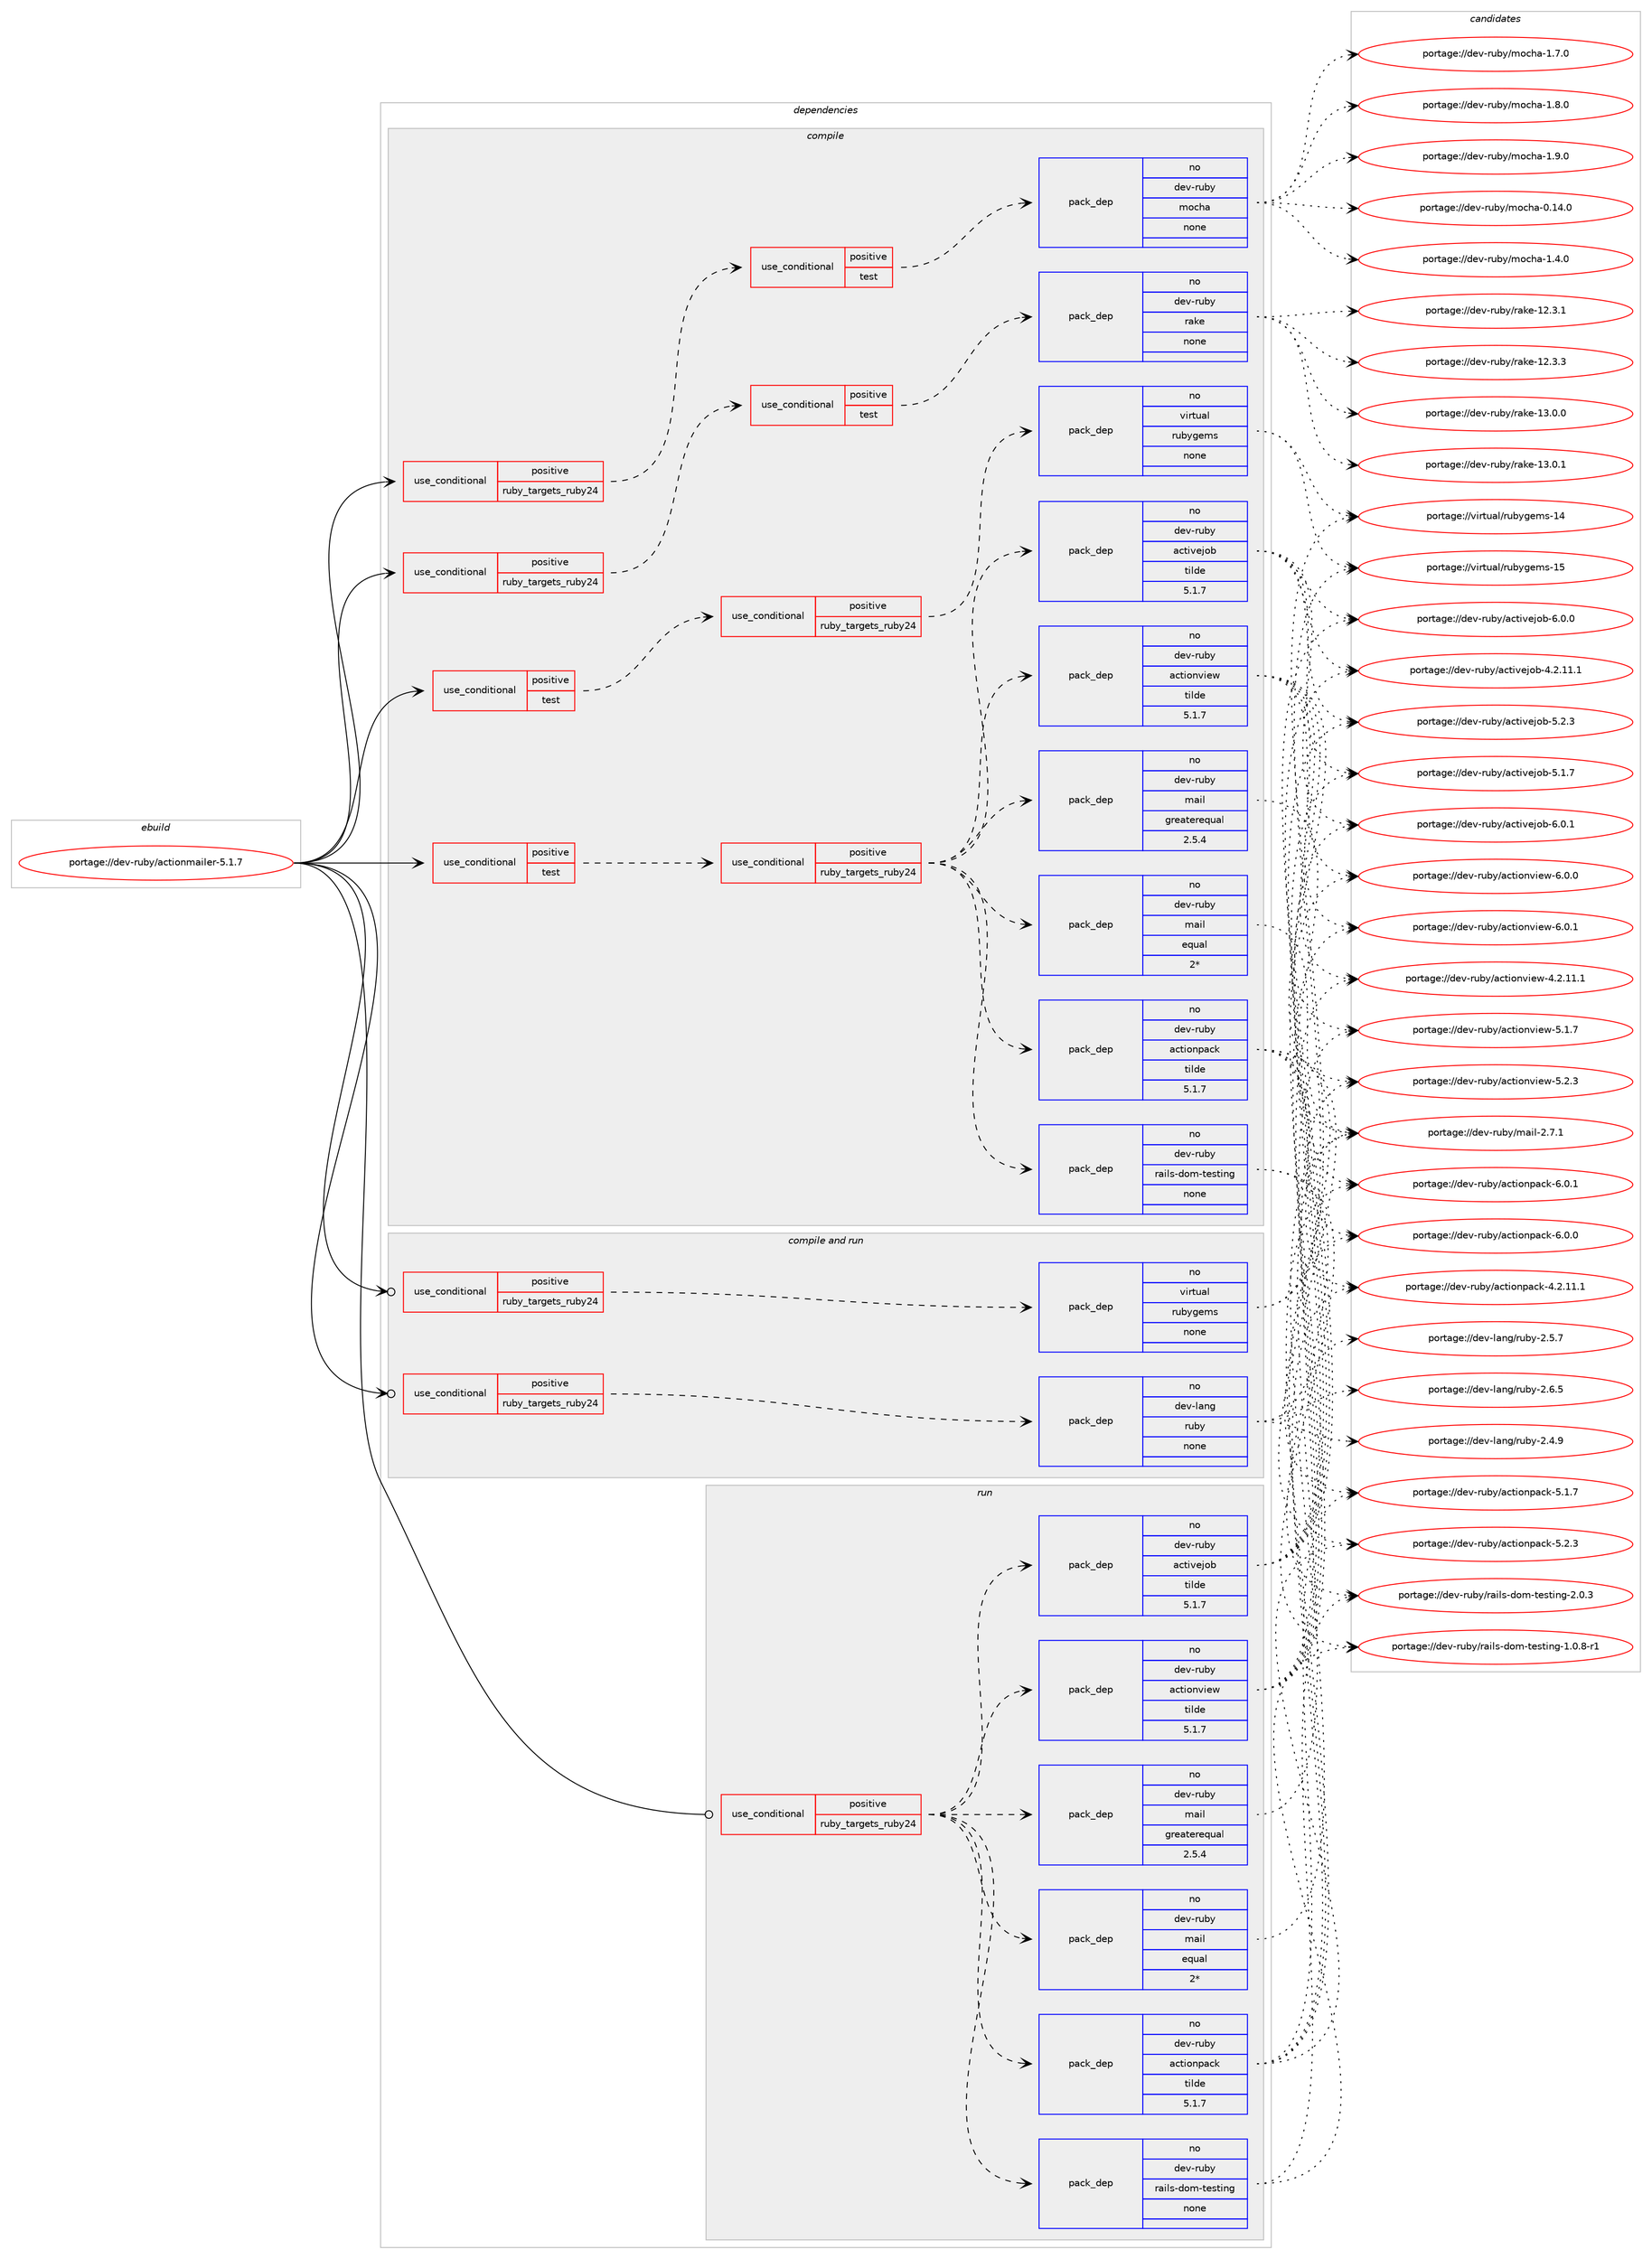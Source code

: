 digraph prolog {

# *************
# Graph options
# *************

newrank=true;
concentrate=true;
compound=true;
graph [rankdir=LR,fontname=Helvetica,fontsize=10,ranksep=1.5];#, ranksep=2.5, nodesep=0.2];
edge  [arrowhead=vee];
node  [fontname=Helvetica,fontsize=10];

# **********
# The ebuild
# **********

subgraph cluster_leftcol {
color=gray;
rank=same;
label=<<i>ebuild</i>>;
id [label="portage://dev-ruby/actionmailer-5.1.7", color=red, width=4, href="../dev-ruby/actionmailer-5.1.7.svg"];
}

# ****************
# The dependencies
# ****************

subgraph cluster_midcol {
color=gray;
label=<<i>dependencies</i>>;
subgraph cluster_compile {
fillcolor="#eeeeee";
style=filled;
label=<<i>compile</i>>;
subgraph cond46129 {
dependency208984 [label=<<TABLE BORDER="0" CELLBORDER="1" CELLSPACING="0" CELLPADDING="4"><TR><TD ROWSPAN="3" CELLPADDING="10">use_conditional</TD></TR><TR><TD>positive</TD></TR><TR><TD>ruby_targets_ruby24</TD></TR></TABLE>>, shape=none, color=red];
subgraph cond46130 {
dependency208985 [label=<<TABLE BORDER="0" CELLBORDER="1" CELLSPACING="0" CELLPADDING="4"><TR><TD ROWSPAN="3" CELLPADDING="10">use_conditional</TD></TR><TR><TD>positive</TD></TR><TR><TD>test</TD></TR></TABLE>>, shape=none, color=red];
subgraph pack159425 {
dependency208986 [label=<<TABLE BORDER="0" CELLBORDER="1" CELLSPACING="0" CELLPADDING="4" WIDTH="220"><TR><TD ROWSPAN="6" CELLPADDING="30">pack_dep</TD></TR><TR><TD WIDTH="110">no</TD></TR><TR><TD>dev-ruby</TD></TR><TR><TD>mocha</TD></TR><TR><TD>none</TD></TR><TR><TD></TD></TR></TABLE>>, shape=none, color=blue];
}
dependency208985:e -> dependency208986:w [weight=20,style="dashed",arrowhead="vee"];
}
dependency208984:e -> dependency208985:w [weight=20,style="dashed",arrowhead="vee"];
}
id:e -> dependency208984:w [weight=20,style="solid",arrowhead="vee"];
subgraph cond46131 {
dependency208987 [label=<<TABLE BORDER="0" CELLBORDER="1" CELLSPACING="0" CELLPADDING="4"><TR><TD ROWSPAN="3" CELLPADDING="10">use_conditional</TD></TR><TR><TD>positive</TD></TR><TR><TD>ruby_targets_ruby24</TD></TR></TABLE>>, shape=none, color=red];
subgraph cond46132 {
dependency208988 [label=<<TABLE BORDER="0" CELLBORDER="1" CELLSPACING="0" CELLPADDING="4"><TR><TD ROWSPAN="3" CELLPADDING="10">use_conditional</TD></TR><TR><TD>positive</TD></TR><TR><TD>test</TD></TR></TABLE>>, shape=none, color=red];
subgraph pack159426 {
dependency208989 [label=<<TABLE BORDER="0" CELLBORDER="1" CELLSPACING="0" CELLPADDING="4" WIDTH="220"><TR><TD ROWSPAN="6" CELLPADDING="30">pack_dep</TD></TR><TR><TD WIDTH="110">no</TD></TR><TR><TD>dev-ruby</TD></TR><TR><TD>rake</TD></TR><TR><TD>none</TD></TR><TR><TD></TD></TR></TABLE>>, shape=none, color=blue];
}
dependency208988:e -> dependency208989:w [weight=20,style="dashed",arrowhead="vee"];
}
dependency208987:e -> dependency208988:w [weight=20,style="dashed",arrowhead="vee"];
}
id:e -> dependency208987:w [weight=20,style="solid",arrowhead="vee"];
subgraph cond46133 {
dependency208990 [label=<<TABLE BORDER="0" CELLBORDER="1" CELLSPACING="0" CELLPADDING="4"><TR><TD ROWSPAN="3" CELLPADDING="10">use_conditional</TD></TR><TR><TD>positive</TD></TR><TR><TD>test</TD></TR></TABLE>>, shape=none, color=red];
subgraph cond46134 {
dependency208991 [label=<<TABLE BORDER="0" CELLBORDER="1" CELLSPACING="0" CELLPADDING="4"><TR><TD ROWSPAN="3" CELLPADDING="10">use_conditional</TD></TR><TR><TD>positive</TD></TR><TR><TD>ruby_targets_ruby24</TD></TR></TABLE>>, shape=none, color=red];
subgraph pack159427 {
dependency208992 [label=<<TABLE BORDER="0" CELLBORDER="1" CELLSPACING="0" CELLPADDING="4" WIDTH="220"><TR><TD ROWSPAN="6" CELLPADDING="30">pack_dep</TD></TR><TR><TD WIDTH="110">no</TD></TR><TR><TD>dev-ruby</TD></TR><TR><TD>actionpack</TD></TR><TR><TD>tilde</TD></TR><TR><TD>5.1.7</TD></TR></TABLE>>, shape=none, color=blue];
}
dependency208991:e -> dependency208992:w [weight=20,style="dashed",arrowhead="vee"];
subgraph pack159428 {
dependency208993 [label=<<TABLE BORDER="0" CELLBORDER="1" CELLSPACING="0" CELLPADDING="4" WIDTH="220"><TR><TD ROWSPAN="6" CELLPADDING="30">pack_dep</TD></TR><TR><TD WIDTH="110">no</TD></TR><TR><TD>dev-ruby</TD></TR><TR><TD>actionview</TD></TR><TR><TD>tilde</TD></TR><TR><TD>5.1.7</TD></TR></TABLE>>, shape=none, color=blue];
}
dependency208991:e -> dependency208993:w [weight=20,style="dashed",arrowhead="vee"];
subgraph pack159429 {
dependency208994 [label=<<TABLE BORDER="0" CELLBORDER="1" CELLSPACING="0" CELLPADDING="4" WIDTH="220"><TR><TD ROWSPAN="6" CELLPADDING="30">pack_dep</TD></TR><TR><TD WIDTH="110">no</TD></TR><TR><TD>dev-ruby</TD></TR><TR><TD>activejob</TD></TR><TR><TD>tilde</TD></TR><TR><TD>5.1.7</TD></TR></TABLE>>, shape=none, color=blue];
}
dependency208991:e -> dependency208994:w [weight=20,style="dashed",arrowhead="vee"];
subgraph pack159430 {
dependency208995 [label=<<TABLE BORDER="0" CELLBORDER="1" CELLSPACING="0" CELLPADDING="4" WIDTH="220"><TR><TD ROWSPAN="6" CELLPADDING="30">pack_dep</TD></TR><TR><TD WIDTH="110">no</TD></TR><TR><TD>dev-ruby</TD></TR><TR><TD>mail</TD></TR><TR><TD>greaterequal</TD></TR><TR><TD>2.5.4</TD></TR></TABLE>>, shape=none, color=blue];
}
dependency208991:e -> dependency208995:w [weight=20,style="dashed",arrowhead="vee"];
subgraph pack159431 {
dependency208996 [label=<<TABLE BORDER="0" CELLBORDER="1" CELLSPACING="0" CELLPADDING="4" WIDTH="220"><TR><TD ROWSPAN="6" CELLPADDING="30">pack_dep</TD></TR><TR><TD WIDTH="110">no</TD></TR><TR><TD>dev-ruby</TD></TR><TR><TD>mail</TD></TR><TR><TD>equal</TD></TR><TR><TD>2*</TD></TR></TABLE>>, shape=none, color=blue];
}
dependency208991:e -> dependency208996:w [weight=20,style="dashed",arrowhead="vee"];
subgraph pack159432 {
dependency208997 [label=<<TABLE BORDER="0" CELLBORDER="1" CELLSPACING="0" CELLPADDING="4" WIDTH="220"><TR><TD ROWSPAN="6" CELLPADDING="30">pack_dep</TD></TR><TR><TD WIDTH="110">no</TD></TR><TR><TD>dev-ruby</TD></TR><TR><TD>rails-dom-testing</TD></TR><TR><TD>none</TD></TR><TR><TD></TD></TR></TABLE>>, shape=none, color=blue];
}
dependency208991:e -> dependency208997:w [weight=20,style="dashed",arrowhead="vee"];
}
dependency208990:e -> dependency208991:w [weight=20,style="dashed",arrowhead="vee"];
}
id:e -> dependency208990:w [weight=20,style="solid",arrowhead="vee"];
subgraph cond46135 {
dependency208998 [label=<<TABLE BORDER="0" CELLBORDER="1" CELLSPACING="0" CELLPADDING="4"><TR><TD ROWSPAN="3" CELLPADDING="10">use_conditional</TD></TR><TR><TD>positive</TD></TR><TR><TD>test</TD></TR></TABLE>>, shape=none, color=red];
subgraph cond46136 {
dependency208999 [label=<<TABLE BORDER="0" CELLBORDER="1" CELLSPACING="0" CELLPADDING="4"><TR><TD ROWSPAN="3" CELLPADDING="10">use_conditional</TD></TR><TR><TD>positive</TD></TR><TR><TD>ruby_targets_ruby24</TD></TR></TABLE>>, shape=none, color=red];
subgraph pack159433 {
dependency209000 [label=<<TABLE BORDER="0" CELLBORDER="1" CELLSPACING="0" CELLPADDING="4" WIDTH="220"><TR><TD ROWSPAN="6" CELLPADDING="30">pack_dep</TD></TR><TR><TD WIDTH="110">no</TD></TR><TR><TD>virtual</TD></TR><TR><TD>rubygems</TD></TR><TR><TD>none</TD></TR><TR><TD></TD></TR></TABLE>>, shape=none, color=blue];
}
dependency208999:e -> dependency209000:w [weight=20,style="dashed",arrowhead="vee"];
}
dependency208998:e -> dependency208999:w [weight=20,style="dashed",arrowhead="vee"];
}
id:e -> dependency208998:w [weight=20,style="solid",arrowhead="vee"];
}
subgraph cluster_compileandrun {
fillcolor="#eeeeee";
style=filled;
label=<<i>compile and run</i>>;
subgraph cond46137 {
dependency209001 [label=<<TABLE BORDER="0" CELLBORDER="1" CELLSPACING="0" CELLPADDING="4"><TR><TD ROWSPAN="3" CELLPADDING="10">use_conditional</TD></TR><TR><TD>positive</TD></TR><TR><TD>ruby_targets_ruby24</TD></TR></TABLE>>, shape=none, color=red];
subgraph pack159434 {
dependency209002 [label=<<TABLE BORDER="0" CELLBORDER="1" CELLSPACING="0" CELLPADDING="4" WIDTH="220"><TR><TD ROWSPAN="6" CELLPADDING="30">pack_dep</TD></TR><TR><TD WIDTH="110">no</TD></TR><TR><TD>dev-lang</TD></TR><TR><TD>ruby</TD></TR><TR><TD>none</TD></TR><TR><TD></TD></TR></TABLE>>, shape=none, color=blue];
}
dependency209001:e -> dependency209002:w [weight=20,style="dashed",arrowhead="vee"];
}
id:e -> dependency209001:w [weight=20,style="solid",arrowhead="odotvee"];
subgraph cond46138 {
dependency209003 [label=<<TABLE BORDER="0" CELLBORDER="1" CELLSPACING="0" CELLPADDING="4"><TR><TD ROWSPAN="3" CELLPADDING="10">use_conditional</TD></TR><TR><TD>positive</TD></TR><TR><TD>ruby_targets_ruby24</TD></TR></TABLE>>, shape=none, color=red];
subgraph pack159435 {
dependency209004 [label=<<TABLE BORDER="0" CELLBORDER="1" CELLSPACING="0" CELLPADDING="4" WIDTH="220"><TR><TD ROWSPAN="6" CELLPADDING="30">pack_dep</TD></TR><TR><TD WIDTH="110">no</TD></TR><TR><TD>virtual</TD></TR><TR><TD>rubygems</TD></TR><TR><TD>none</TD></TR><TR><TD></TD></TR></TABLE>>, shape=none, color=blue];
}
dependency209003:e -> dependency209004:w [weight=20,style="dashed",arrowhead="vee"];
}
id:e -> dependency209003:w [weight=20,style="solid",arrowhead="odotvee"];
}
subgraph cluster_run {
fillcolor="#eeeeee";
style=filled;
label=<<i>run</i>>;
subgraph cond46139 {
dependency209005 [label=<<TABLE BORDER="0" CELLBORDER="1" CELLSPACING="0" CELLPADDING="4"><TR><TD ROWSPAN="3" CELLPADDING="10">use_conditional</TD></TR><TR><TD>positive</TD></TR><TR><TD>ruby_targets_ruby24</TD></TR></TABLE>>, shape=none, color=red];
subgraph pack159436 {
dependency209006 [label=<<TABLE BORDER="0" CELLBORDER="1" CELLSPACING="0" CELLPADDING="4" WIDTH="220"><TR><TD ROWSPAN="6" CELLPADDING="30">pack_dep</TD></TR><TR><TD WIDTH="110">no</TD></TR><TR><TD>dev-ruby</TD></TR><TR><TD>actionpack</TD></TR><TR><TD>tilde</TD></TR><TR><TD>5.1.7</TD></TR></TABLE>>, shape=none, color=blue];
}
dependency209005:e -> dependency209006:w [weight=20,style="dashed",arrowhead="vee"];
subgraph pack159437 {
dependency209007 [label=<<TABLE BORDER="0" CELLBORDER="1" CELLSPACING="0" CELLPADDING="4" WIDTH="220"><TR><TD ROWSPAN="6" CELLPADDING="30">pack_dep</TD></TR><TR><TD WIDTH="110">no</TD></TR><TR><TD>dev-ruby</TD></TR><TR><TD>actionview</TD></TR><TR><TD>tilde</TD></TR><TR><TD>5.1.7</TD></TR></TABLE>>, shape=none, color=blue];
}
dependency209005:e -> dependency209007:w [weight=20,style="dashed",arrowhead="vee"];
subgraph pack159438 {
dependency209008 [label=<<TABLE BORDER="0" CELLBORDER="1" CELLSPACING="0" CELLPADDING="4" WIDTH="220"><TR><TD ROWSPAN="6" CELLPADDING="30">pack_dep</TD></TR><TR><TD WIDTH="110">no</TD></TR><TR><TD>dev-ruby</TD></TR><TR><TD>activejob</TD></TR><TR><TD>tilde</TD></TR><TR><TD>5.1.7</TD></TR></TABLE>>, shape=none, color=blue];
}
dependency209005:e -> dependency209008:w [weight=20,style="dashed",arrowhead="vee"];
subgraph pack159439 {
dependency209009 [label=<<TABLE BORDER="0" CELLBORDER="1" CELLSPACING="0" CELLPADDING="4" WIDTH="220"><TR><TD ROWSPAN="6" CELLPADDING="30">pack_dep</TD></TR><TR><TD WIDTH="110">no</TD></TR><TR><TD>dev-ruby</TD></TR><TR><TD>mail</TD></TR><TR><TD>greaterequal</TD></TR><TR><TD>2.5.4</TD></TR></TABLE>>, shape=none, color=blue];
}
dependency209005:e -> dependency209009:w [weight=20,style="dashed",arrowhead="vee"];
subgraph pack159440 {
dependency209010 [label=<<TABLE BORDER="0" CELLBORDER="1" CELLSPACING="0" CELLPADDING="4" WIDTH="220"><TR><TD ROWSPAN="6" CELLPADDING="30">pack_dep</TD></TR><TR><TD WIDTH="110">no</TD></TR><TR><TD>dev-ruby</TD></TR><TR><TD>mail</TD></TR><TR><TD>equal</TD></TR><TR><TD>2*</TD></TR></TABLE>>, shape=none, color=blue];
}
dependency209005:e -> dependency209010:w [weight=20,style="dashed",arrowhead="vee"];
subgraph pack159441 {
dependency209011 [label=<<TABLE BORDER="0" CELLBORDER="1" CELLSPACING="0" CELLPADDING="4" WIDTH="220"><TR><TD ROWSPAN="6" CELLPADDING="30">pack_dep</TD></TR><TR><TD WIDTH="110">no</TD></TR><TR><TD>dev-ruby</TD></TR><TR><TD>rails-dom-testing</TD></TR><TR><TD>none</TD></TR><TR><TD></TD></TR></TABLE>>, shape=none, color=blue];
}
dependency209005:e -> dependency209011:w [weight=20,style="dashed",arrowhead="vee"];
}
id:e -> dependency209005:w [weight=20,style="solid",arrowhead="odot"];
}
}

# **************
# The candidates
# **************

subgraph cluster_choices {
rank=same;
color=gray;
label=<<i>candidates</i>>;

subgraph choice159425 {
color=black;
nodesep=1;
choiceportage100101118451141179812147109111991049745484649524648 [label="portage://dev-ruby/mocha-0.14.0", color=red, width=4,href="../dev-ruby/mocha-0.14.0.svg"];
choiceportage1001011184511411798121471091119910497454946524648 [label="portage://dev-ruby/mocha-1.4.0", color=red, width=4,href="../dev-ruby/mocha-1.4.0.svg"];
choiceportage1001011184511411798121471091119910497454946554648 [label="portage://dev-ruby/mocha-1.7.0", color=red, width=4,href="../dev-ruby/mocha-1.7.0.svg"];
choiceportage1001011184511411798121471091119910497454946564648 [label="portage://dev-ruby/mocha-1.8.0", color=red, width=4,href="../dev-ruby/mocha-1.8.0.svg"];
choiceportage1001011184511411798121471091119910497454946574648 [label="portage://dev-ruby/mocha-1.9.0", color=red, width=4,href="../dev-ruby/mocha-1.9.0.svg"];
dependency208986:e -> choiceportage100101118451141179812147109111991049745484649524648:w [style=dotted,weight="100"];
dependency208986:e -> choiceportage1001011184511411798121471091119910497454946524648:w [style=dotted,weight="100"];
dependency208986:e -> choiceportage1001011184511411798121471091119910497454946554648:w [style=dotted,weight="100"];
dependency208986:e -> choiceportage1001011184511411798121471091119910497454946564648:w [style=dotted,weight="100"];
dependency208986:e -> choiceportage1001011184511411798121471091119910497454946574648:w [style=dotted,weight="100"];
}
subgraph choice159426 {
color=black;
nodesep=1;
choiceportage1001011184511411798121471149710710145495046514649 [label="portage://dev-ruby/rake-12.3.1", color=red, width=4,href="../dev-ruby/rake-12.3.1.svg"];
choiceportage1001011184511411798121471149710710145495046514651 [label="portage://dev-ruby/rake-12.3.3", color=red, width=4,href="../dev-ruby/rake-12.3.3.svg"];
choiceportage1001011184511411798121471149710710145495146484648 [label="portage://dev-ruby/rake-13.0.0", color=red, width=4,href="../dev-ruby/rake-13.0.0.svg"];
choiceportage1001011184511411798121471149710710145495146484649 [label="portage://dev-ruby/rake-13.0.1", color=red, width=4,href="../dev-ruby/rake-13.0.1.svg"];
dependency208989:e -> choiceportage1001011184511411798121471149710710145495046514649:w [style=dotted,weight="100"];
dependency208989:e -> choiceportage1001011184511411798121471149710710145495046514651:w [style=dotted,weight="100"];
dependency208989:e -> choiceportage1001011184511411798121471149710710145495146484648:w [style=dotted,weight="100"];
dependency208989:e -> choiceportage1001011184511411798121471149710710145495146484649:w [style=dotted,weight="100"];
}
subgraph choice159427 {
color=black;
nodesep=1;
choiceportage10010111845114117981214797991161051111101129799107455246504649494649 [label="portage://dev-ruby/actionpack-4.2.11.1", color=red, width=4,href="../dev-ruby/actionpack-4.2.11.1.svg"];
choiceportage10010111845114117981214797991161051111101129799107455346494655 [label="portage://dev-ruby/actionpack-5.1.7", color=red, width=4,href="../dev-ruby/actionpack-5.1.7.svg"];
choiceportage10010111845114117981214797991161051111101129799107455346504651 [label="portage://dev-ruby/actionpack-5.2.3", color=red, width=4,href="../dev-ruby/actionpack-5.2.3.svg"];
choiceportage10010111845114117981214797991161051111101129799107455446484648 [label="portage://dev-ruby/actionpack-6.0.0", color=red, width=4,href="../dev-ruby/actionpack-6.0.0.svg"];
choiceportage10010111845114117981214797991161051111101129799107455446484649 [label="portage://dev-ruby/actionpack-6.0.1", color=red, width=4,href="../dev-ruby/actionpack-6.0.1.svg"];
dependency208992:e -> choiceportage10010111845114117981214797991161051111101129799107455246504649494649:w [style=dotted,weight="100"];
dependency208992:e -> choiceportage10010111845114117981214797991161051111101129799107455346494655:w [style=dotted,weight="100"];
dependency208992:e -> choiceportage10010111845114117981214797991161051111101129799107455346504651:w [style=dotted,weight="100"];
dependency208992:e -> choiceportage10010111845114117981214797991161051111101129799107455446484648:w [style=dotted,weight="100"];
dependency208992:e -> choiceportage10010111845114117981214797991161051111101129799107455446484649:w [style=dotted,weight="100"];
}
subgraph choice159428 {
color=black;
nodesep=1;
choiceportage1001011184511411798121479799116105111110118105101119455246504649494649 [label="portage://dev-ruby/actionview-4.2.11.1", color=red, width=4,href="../dev-ruby/actionview-4.2.11.1.svg"];
choiceportage1001011184511411798121479799116105111110118105101119455346494655 [label="portage://dev-ruby/actionview-5.1.7", color=red, width=4,href="../dev-ruby/actionview-5.1.7.svg"];
choiceportage1001011184511411798121479799116105111110118105101119455346504651 [label="portage://dev-ruby/actionview-5.2.3", color=red, width=4,href="../dev-ruby/actionview-5.2.3.svg"];
choiceportage1001011184511411798121479799116105111110118105101119455446484648 [label="portage://dev-ruby/actionview-6.0.0", color=red, width=4,href="../dev-ruby/actionview-6.0.0.svg"];
choiceportage1001011184511411798121479799116105111110118105101119455446484649 [label="portage://dev-ruby/actionview-6.0.1", color=red, width=4,href="../dev-ruby/actionview-6.0.1.svg"];
dependency208993:e -> choiceportage1001011184511411798121479799116105111110118105101119455246504649494649:w [style=dotted,weight="100"];
dependency208993:e -> choiceportage1001011184511411798121479799116105111110118105101119455346494655:w [style=dotted,weight="100"];
dependency208993:e -> choiceportage1001011184511411798121479799116105111110118105101119455346504651:w [style=dotted,weight="100"];
dependency208993:e -> choiceportage1001011184511411798121479799116105111110118105101119455446484648:w [style=dotted,weight="100"];
dependency208993:e -> choiceportage1001011184511411798121479799116105111110118105101119455446484649:w [style=dotted,weight="100"];
}
subgraph choice159429 {
color=black;
nodesep=1;
choiceportage100101118451141179812147979911610511810110611198455246504649494649 [label="portage://dev-ruby/activejob-4.2.11.1", color=red, width=4,href="../dev-ruby/activejob-4.2.11.1.svg"];
choiceportage100101118451141179812147979911610511810110611198455346494655 [label="portage://dev-ruby/activejob-5.1.7", color=red, width=4,href="../dev-ruby/activejob-5.1.7.svg"];
choiceportage100101118451141179812147979911610511810110611198455346504651 [label="portage://dev-ruby/activejob-5.2.3", color=red, width=4,href="../dev-ruby/activejob-5.2.3.svg"];
choiceportage100101118451141179812147979911610511810110611198455446484648 [label="portage://dev-ruby/activejob-6.0.0", color=red, width=4,href="../dev-ruby/activejob-6.0.0.svg"];
choiceportage100101118451141179812147979911610511810110611198455446484649 [label="portage://dev-ruby/activejob-6.0.1", color=red, width=4,href="../dev-ruby/activejob-6.0.1.svg"];
dependency208994:e -> choiceportage100101118451141179812147979911610511810110611198455246504649494649:w [style=dotted,weight="100"];
dependency208994:e -> choiceportage100101118451141179812147979911610511810110611198455346494655:w [style=dotted,weight="100"];
dependency208994:e -> choiceportage100101118451141179812147979911610511810110611198455346504651:w [style=dotted,weight="100"];
dependency208994:e -> choiceportage100101118451141179812147979911610511810110611198455446484648:w [style=dotted,weight="100"];
dependency208994:e -> choiceportage100101118451141179812147979911610511810110611198455446484649:w [style=dotted,weight="100"];
}
subgraph choice159430 {
color=black;
nodesep=1;
choiceportage10010111845114117981214710997105108455046554649 [label="portage://dev-ruby/mail-2.7.1", color=red, width=4,href="../dev-ruby/mail-2.7.1.svg"];
dependency208995:e -> choiceportage10010111845114117981214710997105108455046554649:w [style=dotted,weight="100"];
}
subgraph choice159431 {
color=black;
nodesep=1;
choiceportage10010111845114117981214710997105108455046554649 [label="portage://dev-ruby/mail-2.7.1", color=red, width=4,href="../dev-ruby/mail-2.7.1.svg"];
dependency208996:e -> choiceportage10010111845114117981214710997105108455046554649:w [style=dotted,weight="100"];
}
subgraph choice159432 {
color=black;
nodesep=1;
choiceportage1001011184511411798121471149710510811545100111109451161011151161051101034549464846564511449 [label="portage://dev-ruby/rails-dom-testing-1.0.8-r1", color=red, width=4,href="../dev-ruby/rails-dom-testing-1.0.8-r1.svg"];
choiceportage100101118451141179812147114971051081154510011110945116101115116105110103455046484651 [label="portage://dev-ruby/rails-dom-testing-2.0.3", color=red, width=4,href="../dev-ruby/rails-dom-testing-2.0.3.svg"];
dependency208997:e -> choiceportage1001011184511411798121471149710510811545100111109451161011151161051101034549464846564511449:w [style=dotted,weight="100"];
dependency208997:e -> choiceportage100101118451141179812147114971051081154510011110945116101115116105110103455046484651:w [style=dotted,weight="100"];
}
subgraph choice159433 {
color=black;
nodesep=1;
choiceportage118105114116117971084711411798121103101109115454952 [label="portage://virtual/rubygems-14", color=red, width=4,href="../virtual/rubygems-14.svg"];
choiceportage118105114116117971084711411798121103101109115454953 [label="portage://virtual/rubygems-15", color=red, width=4,href="../virtual/rubygems-15.svg"];
dependency209000:e -> choiceportage118105114116117971084711411798121103101109115454952:w [style=dotted,weight="100"];
dependency209000:e -> choiceportage118105114116117971084711411798121103101109115454953:w [style=dotted,weight="100"];
}
subgraph choice159434 {
color=black;
nodesep=1;
choiceportage10010111845108971101034711411798121455046524657 [label="portage://dev-lang/ruby-2.4.9", color=red, width=4,href="../dev-lang/ruby-2.4.9.svg"];
choiceportage10010111845108971101034711411798121455046534655 [label="portage://dev-lang/ruby-2.5.7", color=red, width=4,href="../dev-lang/ruby-2.5.7.svg"];
choiceportage10010111845108971101034711411798121455046544653 [label="portage://dev-lang/ruby-2.6.5", color=red, width=4,href="../dev-lang/ruby-2.6.5.svg"];
dependency209002:e -> choiceportage10010111845108971101034711411798121455046524657:w [style=dotted,weight="100"];
dependency209002:e -> choiceportage10010111845108971101034711411798121455046534655:w [style=dotted,weight="100"];
dependency209002:e -> choiceportage10010111845108971101034711411798121455046544653:w [style=dotted,weight="100"];
}
subgraph choice159435 {
color=black;
nodesep=1;
choiceportage118105114116117971084711411798121103101109115454952 [label="portage://virtual/rubygems-14", color=red, width=4,href="../virtual/rubygems-14.svg"];
choiceportage118105114116117971084711411798121103101109115454953 [label="portage://virtual/rubygems-15", color=red, width=4,href="../virtual/rubygems-15.svg"];
dependency209004:e -> choiceportage118105114116117971084711411798121103101109115454952:w [style=dotted,weight="100"];
dependency209004:e -> choiceportage118105114116117971084711411798121103101109115454953:w [style=dotted,weight="100"];
}
subgraph choice159436 {
color=black;
nodesep=1;
choiceportage10010111845114117981214797991161051111101129799107455246504649494649 [label="portage://dev-ruby/actionpack-4.2.11.1", color=red, width=4,href="../dev-ruby/actionpack-4.2.11.1.svg"];
choiceportage10010111845114117981214797991161051111101129799107455346494655 [label="portage://dev-ruby/actionpack-5.1.7", color=red, width=4,href="../dev-ruby/actionpack-5.1.7.svg"];
choiceportage10010111845114117981214797991161051111101129799107455346504651 [label="portage://dev-ruby/actionpack-5.2.3", color=red, width=4,href="../dev-ruby/actionpack-5.2.3.svg"];
choiceportage10010111845114117981214797991161051111101129799107455446484648 [label="portage://dev-ruby/actionpack-6.0.0", color=red, width=4,href="../dev-ruby/actionpack-6.0.0.svg"];
choiceportage10010111845114117981214797991161051111101129799107455446484649 [label="portage://dev-ruby/actionpack-6.0.1", color=red, width=4,href="../dev-ruby/actionpack-6.0.1.svg"];
dependency209006:e -> choiceportage10010111845114117981214797991161051111101129799107455246504649494649:w [style=dotted,weight="100"];
dependency209006:e -> choiceportage10010111845114117981214797991161051111101129799107455346494655:w [style=dotted,weight="100"];
dependency209006:e -> choiceportage10010111845114117981214797991161051111101129799107455346504651:w [style=dotted,weight="100"];
dependency209006:e -> choiceportage10010111845114117981214797991161051111101129799107455446484648:w [style=dotted,weight="100"];
dependency209006:e -> choiceportage10010111845114117981214797991161051111101129799107455446484649:w [style=dotted,weight="100"];
}
subgraph choice159437 {
color=black;
nodesep=1;
choiceportage1001011184511411798121479799116105111110118105101119455246504649494649 [label="portage://dev-ruby/actionview-4.2.11.1", color=red, width=4,href="../dev-ruby/actionview-4.2.11.1.svg"];
choiceportage1001011184511411798121479799116105111110118105101119455346494655 [label="portage://dev-ruby/actionview-5.1.7", color=red, width=4,href="../dev-ruby/actionview-5.1.7.svg"];
choiceportage1001011184511411798121479799116105111110118105101119455346504651 [label="portage://dev-ruby/actionview-5.2.3", color=red, width=4,href="../dev-ruby/actionview-5.2.3.svg"];
choiceportage1001011184511411798121479799116105111110118105101119455446484648 [label="portage://dev-ruby/actionview-6.0.0", color=red, width=4,href="../dev-ruby/actionview-6.0.0.svg"];
choiceportage1001011184511411798121479799116105111110118105101119455446484649 [label="portage://dev-ruby/actionview-6.0.1", color=red, width=4,href="../dev-ruby/actionview-6.0.1.svg"];
dependency209007:e -> choiceportage1001011184511411798121479799116105111110118105101119455246504649494649:w [style=dotted,weight="100"];
dependency209007:e -> choiceportage1001011184511411798121479799116105111110118105101119455346494655:w [style=dotted,weight="100"];
dependency209007:e -> choiceportage1001011184511411798121479799116105111110118105101119455346504651:w [style=dotted,weight="100"];
dependency209007:e -> choiceportage1001011184511411798121479799116105111110118105101119455446484648:w [style=dotted,weight="100"];
dependency209007:e -> choiceportage1001011184511411798121479799116105111110118105101119455446484649:w [style=dotted,weight="100"];
}
subgraph choice159438 {
color=black;
nodesep=1;
choiceportage100101118451141179812147979911610511810110611198455246504649494649 [label="portage://dev-ruby/activejob-4.2.11.1", color=red, width=4,href="../dev-ruby/activejob-4.2.11.1.svg"];
choiceportage100101118451141179812147979911610511810110611198455346494655 [label="portage://dev-ruby/activejob-5.1.7", color=red, width=4,href="../dev-ruby/activejob-5.1.7.svg"];
choiceportage100101118451141179812147979911610511810110611198455346504651 [label="portage://dev-ruby/activejob-5.2.3", color=red, width=4,href="../dev-ruby/activejob-5.2.3.svg"];
choiceportage100101118451141179812147979911610511810110611198455446484648 [label="portage://dev-ruby/activejob-6.0.0", color=red, width=4,href="../dev-ruby/activejob-6.0.0.svg"];
choiceportage100101118451141179812147979911610511810110611198455446484649 [label="portage://dev-ruby/activejob-6.0.1", color=red, width=4,href="../dev-ruby/activejob-6.0.1.svg"];
dependency209008:e -> choiceportage100101118451141179812147979911610511810110611198455246504649494649:w [style=dotted,weight="100"];
dependency209008:e -> choiceportage100101118451141179812147979911610511810110611198455346494655:w [style=dotted,weight="100"];
dependency209008:e -> choiceportage100101118451141179812147979911610511810110611198455346504651:w [style=dotted,weight="100"];
dependency209008:e -> choiceportage100101118451141179812147979911610511810110611198455446484648:w [style=dotted,weight="100"];
dependency209008:e -> choiceportage100101118451141179812147979911610511810110611198455446484649:w [style=dotted,weight="100"];
}
subgraph choice159439 {
color=black;
nodesep=1;
choiceportage10010111845114117981214710997105108455046554649 [label="portage://dev-ruby/mail-2.7.1", color=red, width=4,href="../dev-ruby/mail-2.7.1.svg"];
dependency209009:e -> choiceportage10010111845114117981214710997105108455046554649:w [style=dotted,weight="100"];
}
subgraph choice159440 {
color=black;
nodesep=1;
choiceportage10010111845114117981214710997105108455046554649 [label="portage://dev-ruby/mail-2.7.1", color=red, width=4,href="../dev-ruby/mail-2.7.1.svg"];
dependency209010:e -> choiceportage10010111845114117981214710997105108455046554649:w [style=dotted,weight="100"];
}
subgraph choice159441 {
color=black;
nodesep=1;
choiceportage1001011184511411798121471149710510811545100111109451161011151161051101034549464846564511449 [label="portage://dev-ruby/rails-dom-testing-1.0.8-r1", color=red, width=4,href="../dev-ruby/rails-dom-testing-1.0.8-r1.svg"];
choiceportage100101118451141179812147114971051081154510011110945116101115116105110103455046484651 [label="portage://dev-ruby/rails-dom-testing-2.0.3", color=red, width=4,href="../dev-ruby/rails-dom-testing-2.0.3.svg"];
dependency209011:e -> choiceportage1001011184511411798121471149710510811545100111109451161011151161051101034549464846564511449:w [style=dotted,weight="100"];
dependency209011:e -> choiceportage100101118451141179812147114971051081154510011110945116101115116105110103455046484651:w [style=dotted,weight="100"];
}
}

}
